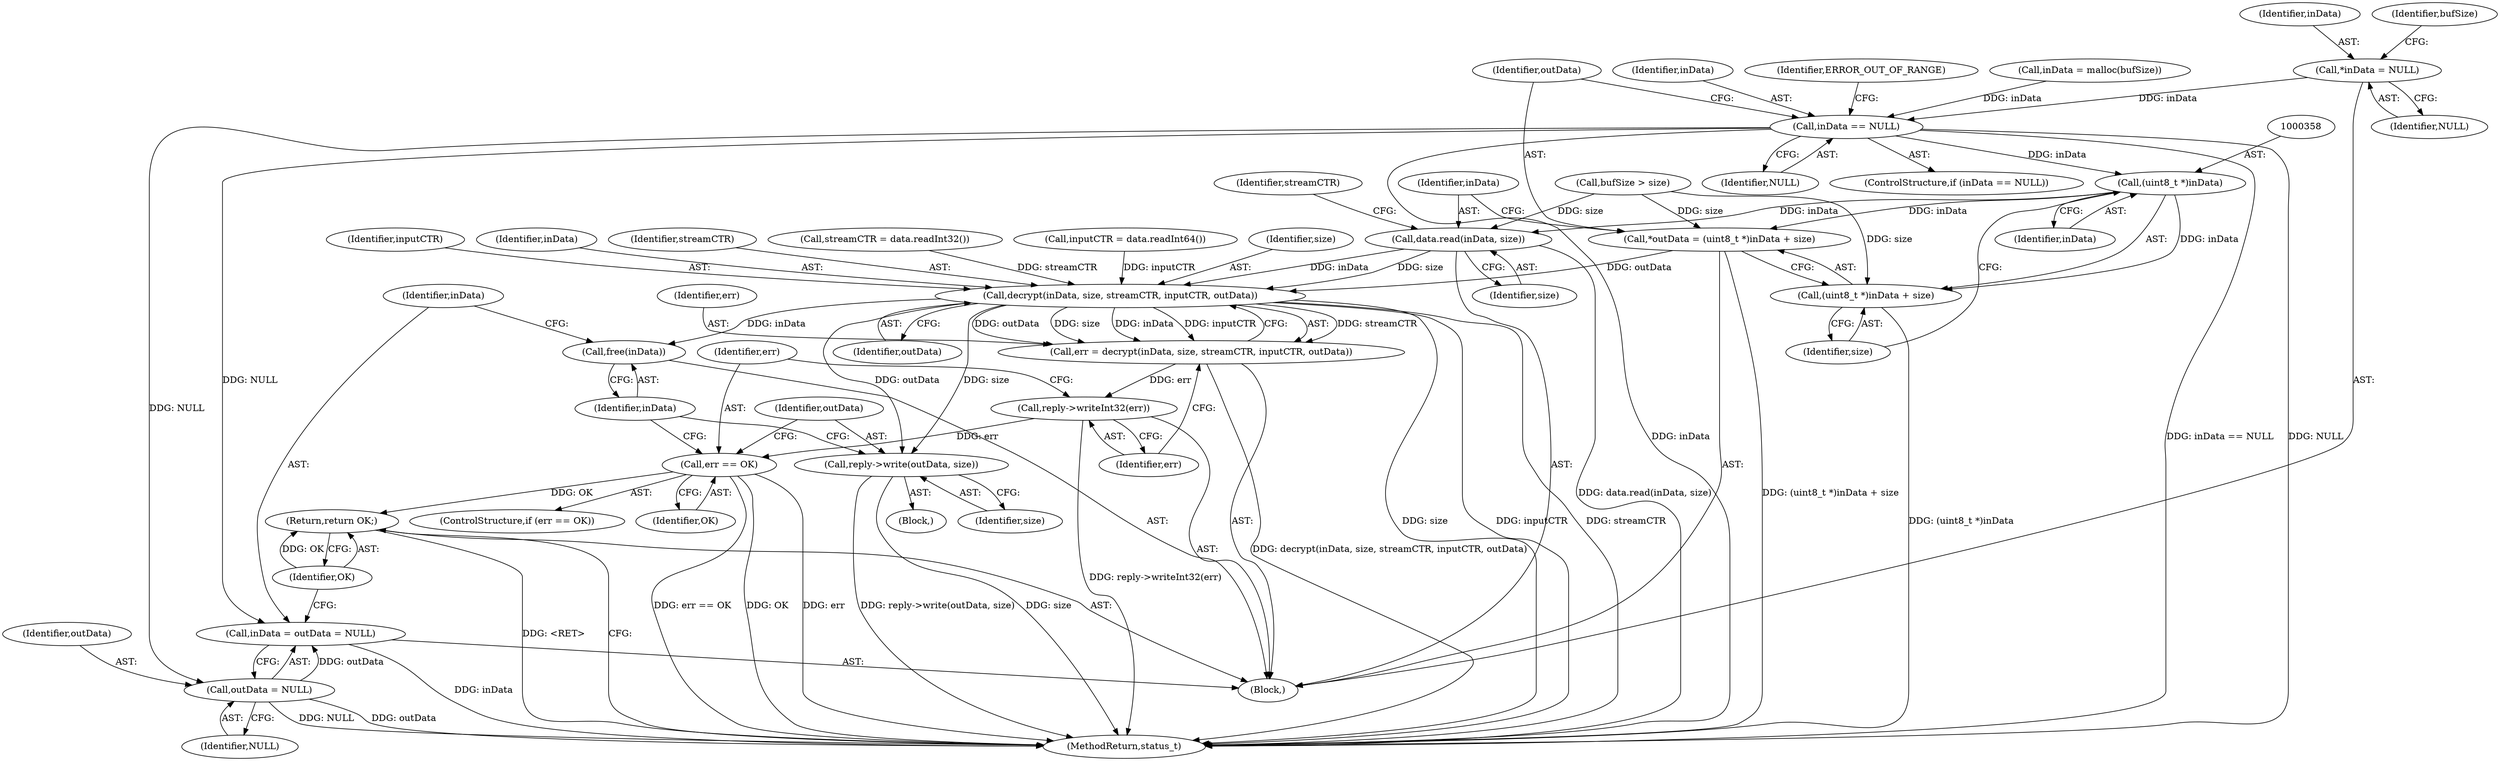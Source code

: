 digraph "0_Android_9667e3eff2d34c3797c3b529370de47b2c1f1bf6@pointer" {
"1000332" [label="(Call,*inData = NULL)"];
"1000345" [label="(Call,inData == NULL)"];
"1000357" [label="(Call,(uint8_t *)inData)"];
"1000354" [label="(Call,*outData = (uint8_t *)inData + size)"];
"1000375" [label="(Call,decrypt(inData, size, streamCTR, inputCTR, outData))"];
"1000373" [label="(Call,err = decrypt(inData, size, streamCTR, inputCTR, outData))"];
"1000381" [label="(Call,reply->writeInt32(err))"];
"1000384" [label="(Call,err == OK)"];
"1000398" [label="(Return,return OK;)"];
"1000388" [label="(Call,reply->write(outData, size))"];
"1000391" [label="(Call,free(inData))"];
"1000356" [label="(Call,(uint8_t *)inData + size)"];
"1000361" [label="(Call,data.read(inData, size))"];
"1000393" [label="(Call,inData = outData = NULL)"];
"1000395" [label="(Call,outData = NULL)"];
"1000391" [label="(Call,free(inData))"];
"1000395" [label="(Call,outData = NULL)"];
"1000346" [label="(Identifier,inData)"];
"1000354" [label="(Call,*outData = (uint8_t *)inData + size)"];
"1000360" [label="(Identifier,size)"];
"1000382" [label="(Identifier,err)"];
"1000347" [label="(Identifier,NULL)"];
"1000387" [label="(Block,)"];
"1000369" [label="(Call,inputCTR = data.readInt64())"];
"1000373" [label="(Call,err = decrypt(inData, size, streamCTR, inputCTR, outData))"];
"1000377" [label="(Identifier,size)"];
"1000383" [label="(ControlStructure,if (err == OK))"];
"1000396" [label="(Identifier,outData)"];
"1000381" [label="(Call,reply->writeInt32(err))"];
"1000394" [label="(Identifier,inData)"];
"1000397" [label="(Identifier,NULL)"];
"1000380" [label="(Identifier,outData)"];
"1000356" [label="(Call,(uint8_t *)inData + size)"];
"1000385" [label="(Identifier,err)"];
"1000399" [label="(Identifier,OK)"];
"1000332" [label="(Call,*inData = NULL)"];
"1000375" [label="(Call,decrypt(inData, size, streamCTR, inputCTR, outData))"];
"1000374" [label="(Identifier,err)"];
"1000361" [label="(Call,data.read(inData, size))"];
"1000379" [label="(Identifier,inputCTR)"];
"1000336" [label="(Call,bufSize > size)"];
"1000388" [label="(Call,reply->write(outData, size))"];
"1000386" [label="(Identifier,OK)"];
"1000334" [label="(Identifier,NULL)"];
"1000407" [label="(MethodReturn,status_t)"];
"1000398" [label="(Return,return OK;)"];
"1000376" [label="(Identifier,inData)"];
"1000333" [label="(Identifier,inData)"];
"1000344" [label="(ControlStructure,if (inData == NULL))"];
"1000350" [label="(Identifier,ERROR_OUT_OF_RANGE)"];
"1000340" [label="(Call,inData = malloc(bufSize))"];
"1000378" [label="(Identifier,streamCTR)"];
"1000357" [label="(Call,(uint8_t *)inData)"];
"1000390" [label="(Identifier,size)"];
"1000393" [label="(Call,inData = outData = NULL)"];
"1000392" [label="(Identifier,inData)"];
"1000355" [label="(Identifier,outData)"];
"1000365" [label="(Call,streamCTR = data.readInt32())"];
"1000362" [label="(Identifier,inData)"];
"1000384" [label="(Call,err == OK)"];
"1000366" [label="(Identifier,streamCTR)"];
"1000320" [label="(Block,)"];
"1000363" [label="(Identifier,size)"];
"1000337" [label="(Identifier,bufSize)"];
"1000345" [label="(Call,inData == NULL)"];
"1000359" [label="(Identifier,inData)"];
"1000389" [label="(Identifier,outData)"];
"1000332" -> "1000320"  [label="AST: "];
"1000332" -> "1000334"  [label="CFG: "];
"1000333" -> "1000332"  [label="AST: "];
"1000334" -> "1000332"  [label="AST: "];
"1000337" -> "1000332"  [label="CFG: "];
"1000332" -> "1000345"  [label="DDG: inData"];
"1000345" -> "1000344"  [label="AST: "];
"1000345" -> "1000347"  [label="CFG: "];
"1000346" -> "1000345"  [label="AST: "];
"1000347" -> "1000345"  [label="AST: "];
"1000350" -> "1000345"  [label="CFG: "];
"1000355" -> "1000345"  [label="CFG: "];
"1000345" -> "1000407"  [label="DDG: NULL"];
"1000345" -> "1000407"  [label="DDG: inData"];
"1000345" -> "1000407"  [label="DDG: inData == NULL"];
"1000340" -> "1000345"  [label="DDG: inData"];
"1000345" -> "1000357"  [label="DDG: inData"];
"1000345" -> "1000393"  [label="DDG: NULL"];
"1000345" -> "1000395"  [label="DDG: NULL"];
"1000357" -> "1000356"  [label="AST: "];
"1000357" -> "1000359"  [label="CFG: "];
"1000358" -> "1000357"  [label="AST: "];
"1000359" -> "1000357"  [label="AST: "];
"1000360" -> "1000357"  [label="CFG: "];
"1000357" -> "1000354"  [label="DDG: inData"];
"1000357" -> "1000356"  [label="DDG: inData"];
"1000357" -> "1000361"  [label="DDG: inData"];
"1000354" -> "1000320"  [label="AST: "];
"1000354" -> "1000356"  [label="CFG: "];
"1000355" -> "1000354"  [label="AST: "];
"1000356" -> "1000354"  [label="AST: "];
"1000362" -> "1000354"  [label="CFG: "];
"1000354" -> "1000407"  [label="DDG: (uint8_t *)inData + size"];
"1000336" -> "1000354"  [label="DDG: size"];
"1000354" -> "1000375"  [label="DDG: outData"];
"1000375" -> "1000373"  [label="AST: "];
"1000375" -> "1000380"  [label="CFG: "];
"1000376" -> "1000375"  [label="AST: "];
"1000377" -> "1000375"  [label="AST: "];
"1000378" -> "1000375"  [label="AST: "];
"1000379" -> "1000375"  [label="AST: "];
"1000380" -> "1000375"  [label="AST: "];
"1000373" -> "1000375"  [label="CFG: "];
"1000375" -> "1000407"  [label="DDG: size"];
"1000375" -> "1000407"  [label="DDG: inputCTR"];
"1000375" -> "1000407"  [label="DDG: streamCTR"];
"1000375" -> "1000373"  [label="DDG: streamCTR"];
"1000375" -> "1000373"  [label="DDG: outData"];
"1000375" -> "1000373"  [label="DDG: size"];
"1000375" -> "1000373"  [label="DDG: inData"];
"1000375" -> "1000373"  [label="DDG: inputCTR"];
"1000361" -> "1000375"  [label="DDG: inData"];
"1000361" -> "1000375"  [label="DDG: size"];
"1000365" -> "1000375"  [label="DDG: streamCTR"];
"1000369" -> "1000375"  [label="DDG: inputCTR"];
"1000375" -> "1000388"  [label="DDG: outData"];
"1000375" -> "1000388"  [label="DDG: size"];
"1000375" -> "1000391"  [label="DDG: inData"];
"1000373" -> "1000320"  [label="AST: "];
"1000374" -> "1000373"  [label="AST: "];
"1000382" -> "1000373"  [label="CFG: "];
"1000373" -> "1000407"  [label="DDG: decrypt(inData, size, streamCTR, inputCTR, outData)"];
"1000373" -> "1000381"  [label="DDG: err"];
"1000381" -> "1000320"  [label="AST: "];
"1000381" -> "1000382"  [label="CFG: "];
"1000382" -> "1000381"  [label="AST: "];
"1000385" -> "1000381"  [label="CFG: "];
"1000381" -> "1000407"  [label="DDG: reply->writeInt32(err)"];
"1000381" -> "1000384"  [label="DDG: err"];
"1000384" -> "1000383"  [label="AST: "];
"1000384" -> "1000386"  [label="CFG: "];
"1000385" -> "1000384"  [label="AST: "];
"1000386" -> "1000384"  [label="AST: "];
"1000389" -> "1000384"  [label="CFG: "];
"1000392" -> "1000384"  [label="CFG: "];
"1000384" -> "1000407"  [label="DDG: err == OK"];
"1000384" -> "1000407"  [label="DDG: OK"];
"1000384" -> "1000407"  [label="DDG: err"];
"1000384" -> "1000398"  [label="DDG: OK"];
"1000398" -> "1000320"  [label="AST: "];
"1000398" -> "1000399"  [label="CFG: "];
"1000399" -> "1000398"  [label="AST: "];
"1000407" -> "1000398"  [label="CFG: "];
"1000398" -> "1000407"  [label="DDG: <RET>"];
"1000399" -> "1000398"  [label="DDG: OK"];
"1000388" -> "1000387"  [label="AST: "];
"1000388" -> "1000390"  [label="CFG: "];
"1000389" -> "1000388"  [label="AST: "];
"1000390" -> "1000388"  [label="AST: "];
"1000392" -> "1000388"  [label="CFG: "];
"1000388" -> "1000407"  [label="DDG: reply->write(outData, size)"];
"1000388" -> "1000407"  [label="DDG: size"];
"1000391" -> "1000320"  [label="AST: "];
"1000391" -> "1000392"  [label="CFG: "];
"1000392" -> "1000391"  [label="AST: "];
"1000394" -> "1000391"  [label="CFG: "];
"1000356" -> "1000360"  [label="CFG: "];
"1000360" -> "1000356"  [label="AST: "];
"1000356" -> "1000407"  [label="DDG: (uint8_t *)inData"];
"1000336" -> "1000356"  [label="DDG: size"];
"1000361" -> "1000320"  [label="AST: "];
"1000361" -> "1000363"  [label="CFG: "];
"1000362" -> "1000361"  [label="AST: "];
"1000363" -> "1000361"  [label="AST: "];
"1000366" -> "1000361"  [label="CFG: "];
"1000361" -> "1000407"  [label="DDG: data.read(inData, size)"];
"1000336" -> "1000361"  [label="DDG: size"];
"1000393" -> "1000320"  [label="AST: "];
"1000393" -> "1000395"  [label="CFG: "];
"1000394" -> "1000393"  [label="AST: "];
"1000395" -> "1000393"  [label="AST: "];
"1000399" -> "1000393"  [label="CFG: "];
"1000393" -> "1000407"  [label="DDG: inData"];
"1000395" -> "1000393"  [label="DDG: outData"];
"1000395" -> "1000397"  [label="CFG: "];
"1000396" -> "1000395"  [label="AST: "];
"1000397" -> "1000395"  [label="AST: "];
"1000395" -> "1000407"  [label="DDG: outData"];
"1000395" -> "1000407"  [label="DDG: NULL"];
}
